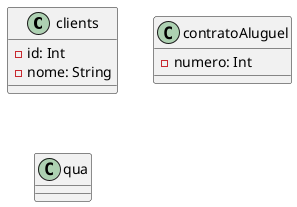@startuml ginasio
class clients {
  - id: Int
  - nome: String
}

class contratoAluguel {
  - numero: Int
}

class qua
@enduml